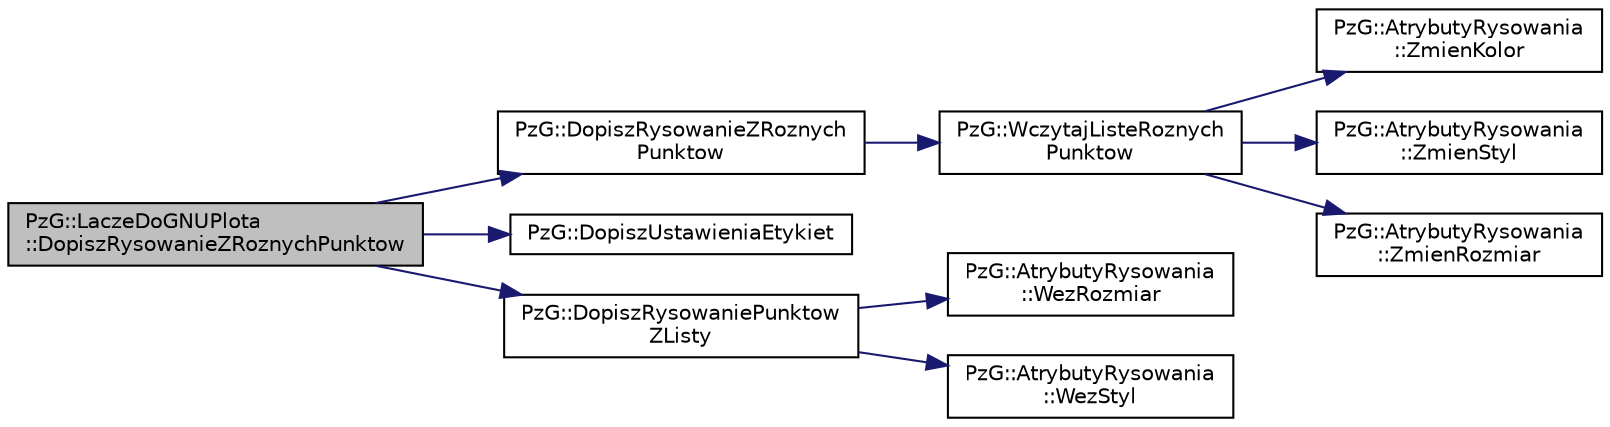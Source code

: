 digraph "PzG::LaczeDoGNUPlota::DopiszRysowanieZRoznychPunktow"
{
  edge [fontname="Helvetica",fontsize="10",labelfontname="Helvetica",labelfontsize="10"];
  node [fontname="Helvetica",fontsize="10",shape=record];
  rankdir="LR";
  Node35 [label="PzG::LaczeDoGNUPlota\l::DopiszRysowanieZRoznychPunktow",height=0.2,width=0.4,color="black", fillcolor="grey75", style="filled", fontcolor="black"];
  Node35 -> Node36 [color="midnightblue",fontsize="10",style="solid",fontname="Helvetica"];
  Node36 [label="PzG::DopiszRysowanieZRoznych\lPunktow",height=0.2,width=0.4,color="black", fillcolor="white", style="filled",URL="$namespace_pz_g.html#a7227cb39c785b1c746b6bb5515c0b781",tooltip="Dodaje do listy rysowanych punktów, punkty o różnych rozmiarach. "];
  Node36 -> Node37 [color="midnightblue",fontsize="10",style="solid",fontname="Helvetica"];
  Node37 [label="PzG::WczytajListeRoznych\lPunktow",height=0.2,width=0.4,color="black", fillcolor="white", style="filled",URL="$namespace_pz_g.html#a169c311f0e0b6ffadcd44e91e749f72d",tooltip="Wczytuje z pliku listę punktów. "];
  Node37 -> Node38 [color="midnightblue",fontsize="10",style="solid",fontname="Helvetica"];
  Node38 [label="PzG::AtrybutyRysowania\l::ZmienKolor",height=0.2,width=0.4,color="black", fillcolor="white", style="filled",URL="$class_pz_g_1_1_atrybuty_rysowania.html#ab068535b4d2f755c394557d1da72a4eb",tooltip="Zmienia kolor rysowania. "];
  Node37 -> Node39 [color="midnightblue",fontsize="10",style="solid",fontname="Helvetica"];
  Node39 [label="PzG::AtrybutyRysowania\l::ZmienStyl",height=0.2,width=0.4,color="black", fillcolor="white", style="filled",URL="$class_pz_g_1_1_atrybuty_rysowania.html#a2ac97706124b14072715ecf3f07e82b4",tooltip="Zmienia styl rysowania. "];
  Node37 -> Node40 [color="midnightblue",fontsize="10",style="solid",fontname="Helvetica"];
  Node40 [label="PzG::AtrybutyRysowania\l::ZmienRozmiar",height=0.2,width=0.4,color="black", fillcolor="white", style="filled",URL="$class_pz_g_1_1_atrybuty_rysowania.html#af4b140eb03bc10b6fd816fad63f8372e",tooltip="Zmienia rozmiar rysowania. "];
  Node35 -> Node41 [color="midnightblue",fontsize="10",style="solid",fontname="Helvetica"];
  Node41 [label="PzG::DopiszUstawieniaEtykiet",height=0.2,width=0.4,color="black", fillcolor="white", style="filled",URL="$namespace_pz_g.html#ae6b9705e199ad695b61b4e902eaf0d6c",tooltip="Dopisuje do tworzonego polenia dla gnuplota wpisy ustawiające etykiety punktów. "];
  Node35 -> Node42 [color="midnightblue",fontsize="10",style="solid",fontname="Helvetica"];
  Node42 [label="PzG::DopiszRysowaniePunktow\lZListy",height=0.2,width=0.4,color="black", fillcolor="white", style="filled",URL="$namespace_pz_g.html#a85d3a77f67c2724ba3675bc3ef05eb81",tooltip="Dopisuje do polecenia rysowania wpisy z nazwami plików, w których są współrzędne punktów. "];
  Node42 -> Node43 [color="midnightblue",fontsize="10",style="solid",fontname="Helvetica"];
  Node43 [label="PzG::AtrybutyRysowania\l::WezRozmiar",height=0.2,width=0.4,color="black", fillcolor="white", style="filled",URL="$class_pz_g_1_1_atrybuty_rysowania.html#a9f0f08bb69dca9c12e7f55c165c6223e",tooltip="Udostępnia rozmiar rysowania. "];
  Node42 -> Node44 [color="midnightblue",fontsize="10",style="solid",fontname="Helvetica"];
  Node44 [label="PzG::AtrybutyRysowania\l::WezStyl",height=0.2,width=0.4,color="black", fillcolor="white", style="filled",URL="$class_pz_g_1_1_atrybuty_rysowania.html#a85f1665049d64618e1ac1d18c000ff76",tooltip="Udostępnia styl rysowania. "];
}
